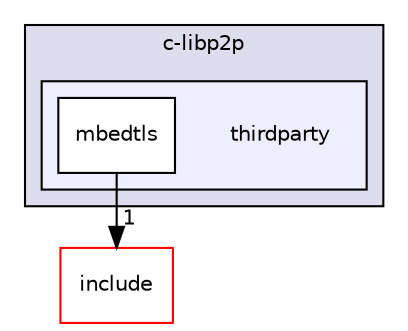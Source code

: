 digraph "prerequisites/c-libp2p/thirdparty" {
  compound=true
  node [ fontsize="10", fontname="Helvetica"];
  edge [ labelfontsize="10", labelfontname="Helvetica"];
  subgraph clusterdir_d3dc2089ddf61d8be1e3bff92bba4632 {
    graph [ bgcolor="#ddddee", pencolor="black", label="c-libp2p" fontname="Helvetica", fontsize="10", URL="dir_d3dc2089ddf61d8be1e3bff92bba4632.html"]
  subgraph clusterdir_3cc4b7e6e8cb3f4ecac6acb546e524a7 {
    graph [ bgcolor="#eeeeff", pencolor="black", label="" URL="dir_3cc4b7e6e8cb3f4ecac6acb546e524a7.html"];
    dir_3cc4b7e6e8cb3f4ecac6acb546e524a7 [shape=plaintext label="thirdparty"];
    dir_e89f8300491e216f523c46c748afd590 [shape=box label="mbedtls" color="black" fillcolor="white" style="filled" URL="dir_e89f8300491e216f523c46c748afd590.html"];
  }
  }
  dir_cc29cad4378de7015a7283c1cd2ac4e7 [shape=box label="include" fillcolor="white" style="filled" color="red" URL="dir_cc29cad4378de7015a7283c1cd2ac4e7.html"];
  dir_e89f8300491e216f523c46c748afd590->dir_cc29cad4378de7015a7283c1cd2ac4e7 [headlabel="1", labeldistance=1.5 headhref="dir_000385_000070.html"];
}
